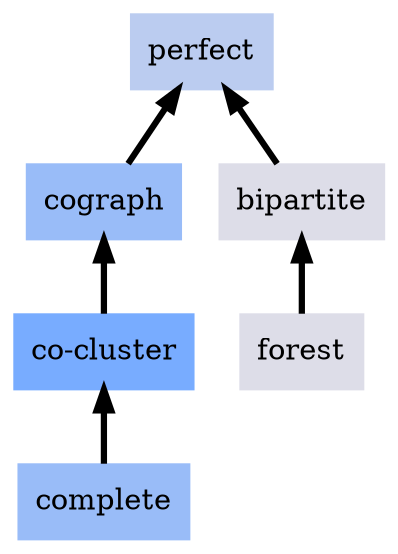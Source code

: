 digraph local_7HR4uV {
	node [color=lightblue2 style=filled]
	margin=0.04 size="6,6"
	rankdir = BT
	"n_cLHJkW" [label="bipartite" URL="/parameters/html/cLHJkW" color="#dddde8" shape=box]
	"n_RmssrZ" [label="perfect" URL="/parameters/html/RmssrZ" color="#bbccf0" shape=box]
	"n_EhdXNA" [label="complete" URL="/parameters/html/EhdXNA" color="#99bcf8" shape=box]
	"n_JngPPm" [label="forest" URL="/parameters/html/JngPPm" color="#dddde8" shape=box]
	"n_7HR4uV" [label="co-cluster" URL="/parameters/html/7HR4uV" color="#78acff" shape=box]
	"n_9Qd0Mx" [label="cograph" URL="/parameters/html/9Qd0Mx" color="#99bcf8" shape=box]
	"n_EhdXNA" -> "n_7HR4uV" [label="" decorate=true lblstyle="above, sloped" weight="100" penwidth="3.0"]
	"n_cLHJkW" -> "n_RmssrZ" [label="" decorate=true lblstyle="above, sloped" weight="100" penwidth="3.0"]
	"n_7HR4uV" -> "n_9Qd0Mx" [label="" decorate=true lblstyle="above, sloped" weight="100" penwidth="3.0"]
	"n_9Qd0Mx" -> "n_RmssrZ" [label="" decorate=true lblstyle="above, sloped" weight="100" penwidth="3.0"]
	"n_JngPPm" -> "n_cLHJkW" [label="" decorate=true lblstyle="above, sloped" weight="100" penwidth="3.0"]
}
